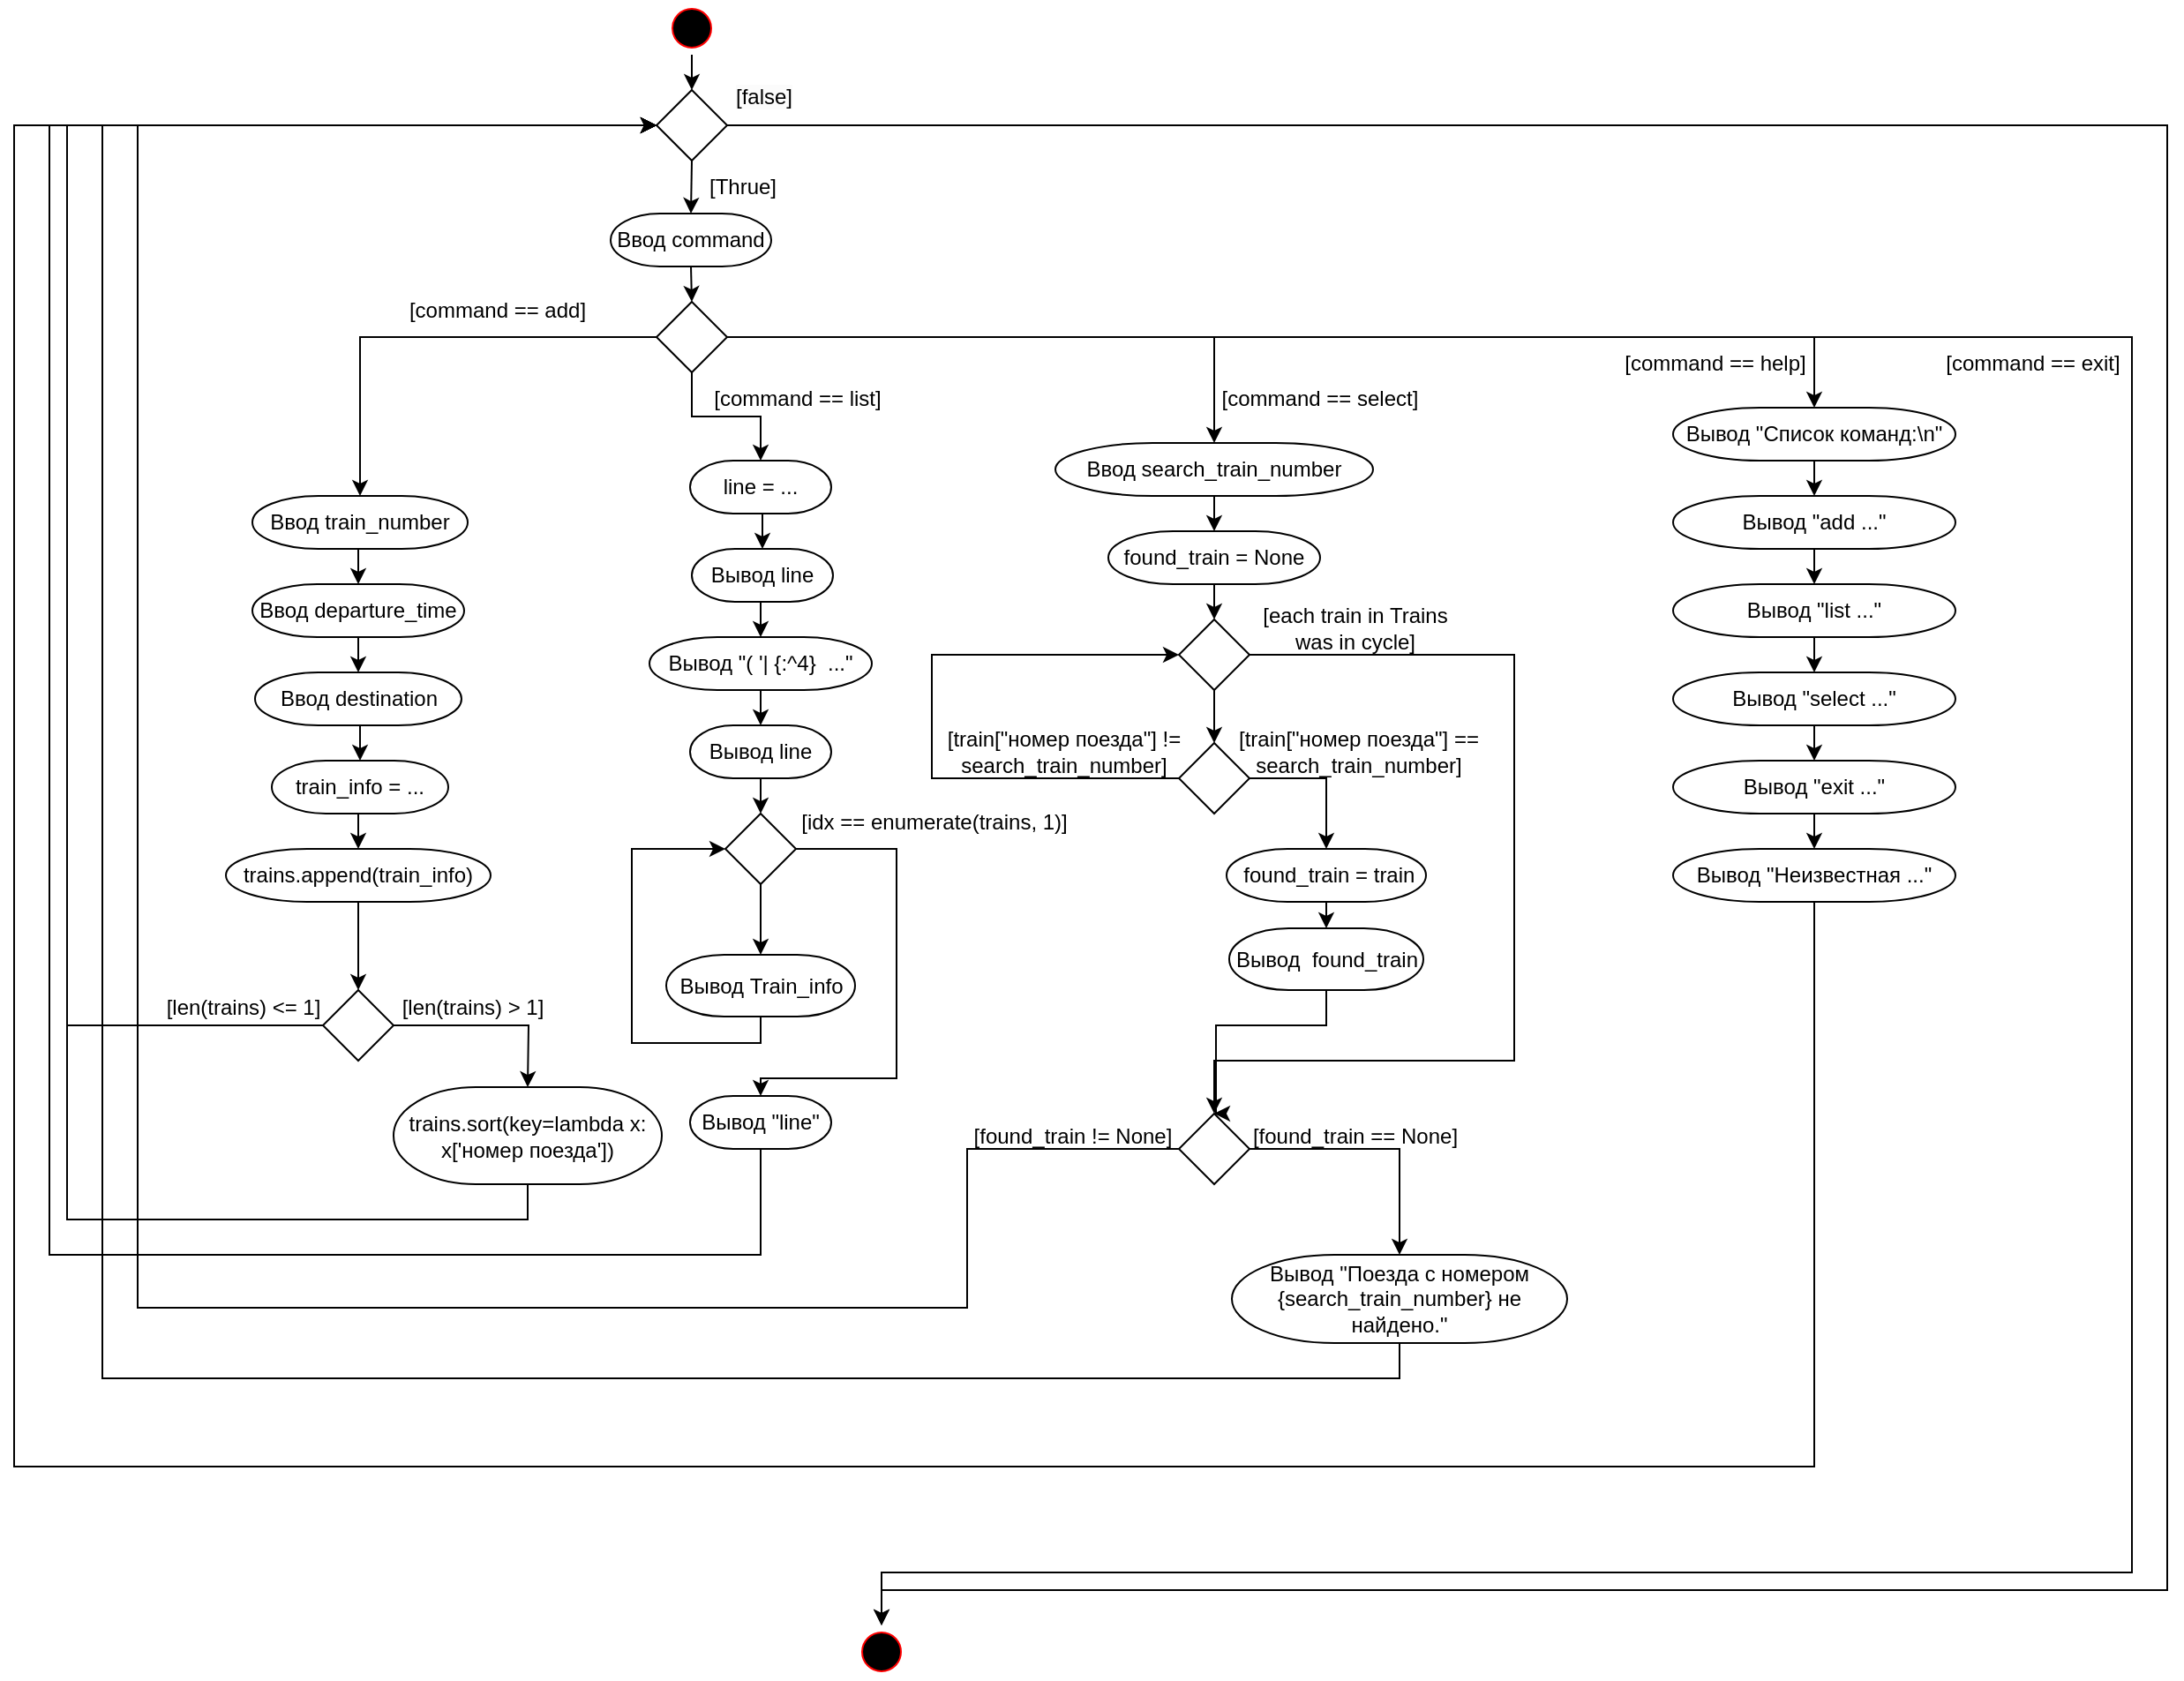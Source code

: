 <mxfile version="22.1.4" type="device">
  <diagram name="Страница — 1" id="uWWWhNbdvKQQslhvMd03">
    <mxGraphModel dx="1722" dy="961" grid="1" gridSize="10" guides="1" tooltips="1" connect="1" arrows="1" fold="1" page="1" pageScale="1" pageWidth="827" pageHeight="1169" math="0" shadow="0">
      <root>
        <mxCell id="0" />
        <mxCell id="1" parent="0" />
        <mxCell id="vp8hSL4E5kdJH3-j86ob-1" value="" style="ellipse;html=1;shape=startState;fillColor=#000000;strokeColor=#ff0000;" vertex="1" parent="1">
          <mxGeometry x="399.0" width="30" height="30" as="geometry" />
        </mxCell>
        <mxCell id="vp8hSL4E5kdJH3-j86ob-98" style="edgeStyle=orthogonalEdgeStyle;rounded=0;orthogonalLoop=1;jettySize=auto;html=1;exitX=1;exitY=0.5;exitDx=0;exitDy=0;exitPerimeter=0;entryX=0.5;entryY=0;entryDx=0;entryDy=0;" edge="1" parent="1" source="vp8hSL4E5kdJH3-j86ob-2" target="vp8hSL4E5kdJH3-j86ob-93">
          <mxGeometry relative="1" as="geometry">
            <Array as="points">
              <mxPoint x="1250" y="70" />
              <mxPoint x="1250" y="900" />
              <mxPoint x="522" y="900" />
            </Array>
          </mxGeometry>
        </mxCell>
        <mxCell id="vp8hSL4E5kdJH3-j86ob-2" value="" style="strokeWidth=1;html=1;shape=mxgraph.flowchart.decision;whiteSpace=wrap;" vertex="1" parent="1">
          <mxGeometry x="394.0" y="50" width="40" height="40" as="geometry" />
        </mxCell>
        <mxCell id="vp8hSL4E5kdJH3-j86ob-3" style="edgeStyle=orthogonalEdgeStyle;rounded=0;orthogonalLoop=1;jettySize=auto;html=1;exitX=0.5;exitY=1;exitDx=0;exitDy=0;entryX=0.5;entryY=0;entryDx=0;entryDy=0;entryPerimeter=0;" edge="1" parent="1" source="vp8hSL4E5kdJH3-j86ob-1" target="vp8hSL4E5kdJH3-j86ob-2">
          <mxGeometry relative="1" as="geometry" />
        </mxCell>
        <mxCell id="vp8hSL4E5kdJH3-j86ob-4" value="Ввод command" style="strokeWidth=1;html=1;shape=mxgraph.flowchart.terminator;whiteSpace=wrap;" vertex="1" parent="1">
          <mxGeometry x="368" y="120" width="91" height="30" as="geometry" />
        </mxCell>
        <mxCell id="vp8hSL4E5kdJH3-j86ob-5" style="edgeStyle=orthogonalEdgeStyle;rounded=0;orthogonalLoop=1;jettySize=auto;html=1;exitX=0.5;exitY=1;exitDx=0;exitDy=0;exitPerimeter=0;entryX=0.5;entryY=0;entryDx=0;entryDy=0;entryPerimeter=0;" edge="1" parent="1" source="vp8hSL4E5kdJH3-j86ob-2" target="vp8hSL4E5kdJH3-j86ob-4">
          <mxGeometry relative="1" as="geometry" />
        </mxCell>
        <mxCell id="vp8hSL4E5kdJH3-j86ob-95" style="edgeStyle=orthogonalEdgeStyle;rounded=0;orthogonalLoop=1;jettySize=auto;html=1;exitX=1;exitY=0.5;exitDx=0;exitDy=0;exitPerimeter=0;entryX=0.5;entryY=0;entryDx=0;entryDy=0;" edge="1" parent="1" source="vp8hSL4E5kdJH3-j86ob-6" target="vp8hSL4E5kdJH3-j86ob-93">
          <mxGeometry relative="1" as="geometry">
            <Array as="points">
              <mxPoint x="1230" y="190" />
              <mxPoint x="1230" y="890" />
              <mxPoint x="522" y="890" />
            </Array>
          </mxGeometry>
        </mxCell>
        <mxCell id="vp8hSL4E5kdJH3-j86ob-6" value="" style="strokeWidth=1;html=1;shape=mxgraph.flowchart.decision;whiteSpace=wrap;" vertex="1" parent="1">
          <mxGeometry x="394.0" y="170" width="40" height="40" as="geometry" />
        </mxCell>
        <mxCell id="vp8hSL4E5kdJH3-j86ob-9" style="edgeStyle=orthogonalEdgeStyle;rounded=0;orthogonalLoop=1;jettySize=auto;html=1;exitX=0.5;exitY=1;exitDx=0;exitDy=0;exitPerimeter=0;entryX=0.5;entryY=0;entryDx=0;entryDy=0;entryPerimeter=0;" edge="1" parent="1" source="vp8hSL4E5kdJH3-j86ob-4" target="vp8hSL4E5kdJH3-j86ob-6">
          <mxGeometry relative="1" as="geometry" />
        </mxCell>
        <mxCell id="vp8hSL4E5kdJH3-j86ob-10" value="Ввод&amp;nbsp;train_number" style="strokeWidth=1;html=1;shape=mxgraph.flowchart.terminator;whiteSpace=wrap;" vertex="1" parent="1">
          <mxGeometry x="165" y="280" width="122" height="30" as="geometry" />
        </mxCell>
        <mxCell id="vp8hSL4E5kdJH3-j86ob-11" value="Ввод&amp;nbsp;destination" style="strokeWidth=1;html=1;shape=mxgraph.flowchart.terminator;whiteSpace=wrap;" vertex="1" parent="1">
          <mxGeometry x="166.5" y="380" width="117" height="30" as="geometry" />
        </mxCell>
        <mxCell id="vp8hSL4E5kdJH3-j86ob-12" value="Ввод&amp;nbsp;departure_time" style="strokeWidth=1;html=1;shape=mxgraph.flowchart.terminator;whiteSpace=wrap;" vertex="1" parent="1">
          <mxGeometry x="165" y="330" width="120" height="30" as="geometry" />
        </mxCell>
        <mxCell id="vp8hSL4E5kdJH3-j86ob-13" style="edgeStyle=orthogonalEdgeStyle;rounded=0;orthogonalLoop=1;jettySize=auto;html=1;exitX=0;exitY=0.5;exitDx=0;exitDy=0;exitPerimeter=0;entryX=0.5;entryY=0;entryDx=0;entryDy=0;entryPerimeter=0;" edge="1" parent="1" source="vp8hSL4E5kdJH3-j86ob-6" target="vp8hSL4E5kdJH3-j86ob-10">
          <mxGeometry relative="1" as="geometry" />
        </mxCell>
        <mxCell id="vp8hSL4E5kdJH3-j86ob-14" style="edgeStyle=orthogonalEdgeStyle;rounded=0;orthogonalLoop=1;jettySize=auto;html=1;exitX=0.5;exitY=1;exitDx=0;exitDy=0;exitPerimeter=0;entryX=0.5;entryY=0;entryDx=0;entryDy=0;entryPerimeter=0;" edge="1" parent="1" source="vp8hSL4E5kdJH3-j86ob-10" target="vp8hSL4E5kdJH3-j86ob-12">
          <mxGeometry relative="1" as="geometry" />
        </mxCell>
        <mxCell id="vp8hSL4E5kdJH3-j86ob-15" style="edgeStyle=orthogonalEdgeStyle;rounded=0;orthogonalLoop=1;jettySize=auto;html=1;exitX=0.5;exitY=1;exitDx=0;exitDy=0;exitPerimeter=0;entryX=0.5;entryY=0;entryDx=0;entryDy=0;entryPerimeter=0;" edge="1" parent="1" source="vp8hSL4E5kdJH3-j86ob-12" target="vp8hSL4E5kdJH3-j86ob-11">
          <mxGeometry relative="1" as="geometry" />
        </mxCell>
        <mxCell id="vp8hSL4E5kdJH3-j86ob-16" value="trains.append(train_info)" style="strokeWidth=1;html=1;shape=mxgraph.flowchart.terminator;whiteSpace=wrap;" vertex="1" parent="1">
          <mxGeometry x="150" y="480" width="150" height="30" as="geometry" />
        </mxCell>
        <mxCell id="vp8hSL4E5kdJH3-j86ob-17" value="train_info = ..." style="strokeWidth=1;html=1;shape=mxgraph.flowchart.terminator;whiteSpace=wrap;" vertex="1" parent="1">
          <mxGeometry x="176" y="430" width="100" height="30" as="geometry" />
        </mxCell>
        <mxCell id="vp8hSL4E5kdJH3-j86ob-18" style="edgeStyle=orthogonalEdgeStyle;rounded=0;orthogonalLoop=1;jettySize=auto;html=1;exitX=0.5;exitY=1;exitDx=0;exitDy=0;exitPerimeter=0;entryX=0.5;entryY=0;entryDx=0;entryDy=0;entryPerimeter=0;" edge="1" parent="1" source="vp8hSL4E5kdJH3-j86ob-11" target="vp8hSL4E5kdJH3-j86ob-17">
          <mxGeometry relative="1" as="geometry" />
        </mxCell>
        <mxCell id="vp8hSL4E5kdJH3-j86ob-19" style="edgeStyle=orthogonalEdgeStyle;rounded=0;orthogonalLoop=1;jettySize=auto;html=1;exitX=0.5;exitY=1;exitDx=0;exitDy=0;exitPerimeter=0;entryX=0.5;entryY=0;entryDx=0;entryDy=0;entryPerimeter=0;" edge="1" parent="1" source="vp8hSL4E5kdJH3-j86ob-17" target="vp8hSL4E5kdJH3-j86ob-16">
          <mxGeometry relative="1" as="geometry" />
        </mxCell>
        <mxCell id="vp8hSL4E5kdJH3-j86ob-20" value="" style="strokeWidth=1;html=1;shape=mxgraph.flowchart.decision;whiteSpace=wrap;" vertex="1" parent="1">
          <mxGeometry x="205.0" y="560" width="40" height="40" as="geometry" />
        </mxCell>
        <mxCell id="vp8hSL4E5kdJH3-j86ob-21" style="edgeStyle=orthogonalEdgeStyle;rounded=0;orthogonalLoop=1;jettySize=auto;html=1;exitX=0.5;exitY=1;exitDx=0;exitDy=0;exitPerimeter=0;entryX=0.5;entryY=0;entryDx=0;entryDy=0;entryPerimeter=0;" edge="1" parent="1" source="vp8hSL4E5kdJH3-j86ob-16" target="vp8hSL4E5kdJH3-j86ob-20">
          <mxGeometry relative="1" as="geometry" />
        </mxCell>
        <mxCell id="vp8hSL4E5kdJH3-j86ob-22" value="trains.sort(key=lambda x: x[&#39;номер поезда&#39;])" style="strokeWidth=1;html=1;shape=mxgraph.flowchart.terminator;whiteSpace=wrap;" vertex="1" parent="1">
          <mxGeometry x="245" y="615" width="152" height="55" as="geometry" />
        </mxCell>
        <mxCell id="vp8hSL4E5kdJH3-j86ob-23" style="edgeStyle=orthogonalEdgeStyle;rounded=0;orthogonalLoop=1;jettySize=auto;html=1;exitX=1;exitY=0.5;exitDx=0;exitDy=0;exitPerimeter=0;entryX=0.5;entryY=0;entryDx=0;entryDy=0;entryPerimeter=0;" edge="1" parent="1" source="vp8hSL4E5kdJH3-j86ob-20">
          <mxGeometry relative="1" as="geometry">
            <mxPoint x="321" y="615" as="targetPoint" />
          </mxGeometry>
        </mxCell>
        <mxCell id="vp8hSL4E5kdJH3-j86ob-24" value="[len(trains) &amp;gt; 1]" style="text;html=1;strokeColor=none;fillColor=none;align=center;verticalAlign=middle;whiteSpace=wrap;rounded=0;" vertex="1" parent="1">
          <mxGeometry x="245" y="560" width="90" height="20" as="geometry" />
        </mxCell>
        <mxCell id="vp8hSL4E5kdJH3-j86ob-25" value="line = ..." style="strokeWidth=1;html=1;shape=mxgraph.flowchart.terminator;whiteSpace=wrap;" vertex="1" parent="1">
          <mxGeometry x="413" y="260" width="80" height="30" as="geometry" />
        </mxCell>
        <mxCell id="vp8hSL4E5kdJH3-j86ob-26" value="Вывод line" style="strokeWidth=1;html=1;shape=mxgraph.flowchart.terminator;whiteSpace=wrap;" vertex="1" parent="1">
          <mxGeometry x="414" y="310" width="80" height="30" as="geometry" />
        </mxCell>
        <mxCell id="vp8hSL4E5kdJH3-j86ob-27" value="Вывод &quot;( &#39;| {:^4}&amp;nbsp; ...&quot;" style="strokeWidth=1;html=1;shape=mxgraph.flowchart.terminator;whiteSpace=wrap;" vertex="1" parent="1">
          <mxGeometry x="390" y="360" width="126" height="30" as="geometry" />
        </mxCell>
        <mxCell id="vp8hSL4E5kdJH3-j86ob-28" style="edgeStyle=orthogonalEdgeStyle;rounded=0;orthogonalLoop=1;jettySize=auto;html=1;exitX=0.5;exitY=1;exitDx=0;exitDy=0;exitPerimeter=0;entryX=0.5;entryY=0;entryDx=0;entryDy=0;entryPerimeter=0;" edge="1" parent="1" source="vp8hSL4E5kdJH3-j86ob-25" target="vp8hSL4E5kdJH3-j86ob-26">
          <mxGeometry relative="1" as="geometry" />
        </mxCell>
        <mxCell id="vp8hSL4E5kdJH3-j86ob-29" style="edgeStyle=orthogonalEdgeStyle;rounded=0;orthogonalLoop=1;jettySize=auto;html=1;exitX=0.5;exitY=1;exitDx=0;exitDy=0;exitPerimeter=0;entryX=0.5;entryY=0;entryDx=0;entryDy=0;entryPerimeter=0;" edge="1" parent="1" source="vp8hSL4E5kdJH3-j86ob-26" target="vp8hSL4E5kdJH3-j86ob-27">
          <mxGeometry relative="1" as="geometry" />
        </mxCell>
        <mxCell id="vp8hSL4E5kdJH3-j86ob-30" value="Вывод line" style="strokeWidth=1;html=1;shape=mxgraph.flowchart.terminator;whiteSpace=wrap;" vertex="1" parent="1">
          <mxGeometry x="413" y="410" width="80" height="30" as="geometry" />
        </mxCell>
        <mxCell id="vp8hSL4E5kdJH3-j86ob-31" style="edgeStyle=orthogonalEdgeStyle;rounded=0;orthogonalLoop=1;jettySize=auto;html=1;exitX=0.5;exitY=1;exitDx=0;exitDy=0;exitPerimeter=0;entryX=0.5;entryY=0;entryDx=0;entryDy=0;entryPerimeter=0;" edge="1" parent="1" source="vp8hSL4E5kdJH3-j86ob-27" target="vp8hSL4E5kdJH3-j86ob-30">
          <mxGeometry relative="1" as="geometry" />
        </mxCell>
        <mxCell id="vp8hSL4E5kdJH3-j86ob-32" value="" style="strokeWidth=1;html=1;shape=mxgraph.flowchart.decision;whiteSpace=wrap;" vertex="1" parent="1">
          <mxGeometry x="433.0" y="460" width="40" height="40" as="geometry" />
        </mxCell>
        <mxCell id="vp8hSL4E5kdJH3-j86ob-33" style="edgeStyle=orthogonalEdgeStyle;rounded=0;orthogonalLoop=1;jettySize=auto;html=1;exitX=0.5;exitY=1;exitDx=0;exitDy=0;exitPerimeter=0;entryX=0.5;entryY=0;entryDx=0;entryDy=0;entryPerimeter=0;" edge="1" parent="1" source="vp8hSL4E5kdJH3-j86ob-30" target="vp8hSL4E5kdJH3-j86ob-32">
          <mxGeometry relative="1" as="geometry" />
        </mxCell>
        <mxCell id="vp8hSL4E5kdJH3-j86ob-34" value="Вывод Train_info" style="strokeWidth=1;html=1;shape=mxgraph.flowchart.terminator;whiteSpace=wrap;" vertex="1" parent="1">
          <mxGeometry x="399.5" y="540" width="107" height="35" as="geometry" />
        </mxCell>
        <mxCell id="vp8hSL4E5kdJH3-j86ob-35" style="edgeStyle=orthogonalEdgeStyle;rounded=0;orthogonalLoop=1;jettySize=auto;html=1;exitX=0.5;exitY=1;exitDx=0;exitDy=0;exitPerimeter=0;entryX=0.5;entryY=0;entryDx=0;entryDy=0;entryPerimeter=0;" edge="1" parent="1" source="vp8hSL4E5kdJH3-j86ob-32" target="vp8hSL4E5kdJH3-j86ob-34">
          <mxGeometry relative="1" as="geometry" />
        </mxCell>
        <mxCell id="vp8hSL4E5kdJH3-j86ob-36" style="edgeStyle=orthogonalEdgeStyle;rounded=0;orthogonalLoop=1;jettySize=auto;html=1;exitX=0.5;exitY=1;exitDx=0;exitDy=0;exitPerimeter=0;entryX=0;entryY=0.5;entryDx=0;entryDy=0;entryPerimeter=0;" edge="1" parent="1" source="vp8hSL4E5kdJH3-j86ob-34" target="vp8hSL4E5kdJH3-j86ob-32">
          <mxGeometry relative="1" as="geometry">
            <Array as="points">
              <mxPoint x="453" y="590" />
              <mxPoint x="380" y="590" />
              <mxPoint x="380" y="480" />
            </Array>
          </mxGeometry>
        </mxCell>
        <mxCell id="vp8hSL4E5kdJH3-j86ob-37" value="Вывод &quot;line&quot;" style="strokeWidth=1;html=1;shape=mxgraph.flowchart.terminator;whiteSpace=wrap;" vertex="1" parent="1">
          <mxGeometry x="413" y="620" width="80" height="30" as="geometry" />
        </mxCell>
        <mxCell id="vp8hSL4E5kdJH3-j86ob-38" style="edgeStyle=orthogonalEdgeStyle;rounded=0;orthogonalLoop=1;jettySize=auto;html=1;exitX=1;exitY=0.5;exitDx=0;exitDy=0;exitPerimeter=0;entryX=0.5;entryY=0;entryDx=0;entryDy=0;entryPerimeter=0;" edge="1" parent="1" source="vp8hSL4E5kdJH3-j86ob-32" target="vp8hSL4E5kdJH3-j86ob-37">
          <mxGeometry relative="1" as="geometry">
            <Array as="points">
              <mxPoint x="530" y="480" />
              <mxPoint x="530" y="610" />
              <mxPoint x="453" y="610" />
            </Array>
          </mxGeometry>
        </mxCell>
        <mxCell id="vp8hSL4E5kdJH3-j86ob-40" style="edgeStyle=orthogonalEdgeStyle;rounded=0;orthogonalLoop=1;jettySize=auto;html=1;exitX=0.5;exitY=1;exitDx=0;exitDy=0;exitPerimeter=0;entryX=0.5;entryY=0;entryDx=0;entryDy=0;entryPerimeter=0;" edge="1" parent="1" source="vp8hSL4E5kdJH3-j86ob-6" target="vp8hSL4E5kdJH3-j86ob-25">
          <mxGeometry relative="1" as="geometry" />
        </mxCell>
        <mxCell id="vp8hSL4E5kdJH3-j86ob-41" value="[idx ==&amp;nbsp;enumerate(trains, 1)]" style="text;html=1;strokeColor=none;fillColor=none;align=center;verticalAlign=middle;whiteSpace=wrap;rounded=0;" vertex="1" parent="1">
          <mxGeometry x="473" y="450" width="157" height="30" as="geometry" />
        </mxCell>
        <mxCell id="vp8hSL4E5kdJH3-j86ob-42" value="Ввод&amp;nbsp;search_train_number" style="strokeWidth=1;html=1;shape=mxgraph.flowchart.terminator;whiteSpace=wrap;" vertex="1" parent="1">
          <mxGeometry x="620" y="250" width="180" height="30" as="geometry" />
        </mxCell>
        <mxCell id="vp8hSL4E5kdJH3-j86ob-43" style="edgeStyle=orthogonalEdgeStyle;rounded=0;orthogonalLoop=1;jettySize=auto;html=1;exitX=1;exitY=0.5;exitDx=0;exitDy=0;exitPerimeter=0;entryX=0.5;entryY=0;entryDx=0;entryDy=0;entryPerimeter=0;" edge="1" parent="1" source="vp8hSL4E5kdJH3-j86ob-6" target="vp8hSL4E5kdJH3-j86ob-42">
          <mxGeometry relative="1" as="geometry" />
        </mxCell>
        <mxCell id="vp8hSL4E5kdJH3-j86ob-44" value="found_train = None" style="strokeWidth=1;html=1;shape=mxgraph.flowchart.terminator;whiteSpace=wrap;" vertex="1" parent="1">
          <mxGeometry x="650" y="300" width="120" height="30" as="geometry" />
        </mxCell>
        <mxCell id="vp8hSL4E5kdJH3-j86ob-45" style="edgeStyle=orthogonalEdgeStyle;rounded=0;orthogonalLoop=1;jettySize=auto;html=1;exitX=0.5;exitY=1;exitDx=0;exitDy=0;exitPerimeter=0;entryX=0.5;entryY=0;entryDx=0;entryDy=0;entryPerimeter=0;" edge="1" parent="1" source="vp8hSL4E5kdJH3-j86ob-42" target="vp8hSL4E5kdJH3-j86ob-44">
          <mxGeometry relative="1" as="geometry" />
        </mxCell>
        <mxCell id="vp8hSL4E5kdJH3-j86ob-46" value="" style="strokeWidth=1;html=1;shape=mxgraph.flowchart.decision;whiteSpace=wrap;" vertex="1" parent="1">
          <mxGeometry x="690.0" y="350" width="40" height="40" as="geometry" />
        </mxCell>
        <mxCell id="vp8hSL4E5kdJH3-j86ob-47" style="edgeStyle=orthogonalEdgeStyle;rounded=0;orthogonalLoop=1;jettySize=auto;html=1;exitX=0.5;exitY=1;exitDx=0;exitDy=0;exitPerimeter=0;entryX=0.5;entryY=0;entryDx=0;entryDy=0;entryPerimeter=0;" edge="1" parent="1" source="vp8hSL4E5kdJH3-j86ob-44" target="vp8hSL4E5kdJH3-j86ob-46">
          <mxGeometry relative="1" as="geometry" />
        </mxCell>
        <mxCell id="vp8hSL4E5kdJH3-j86ob-48" value="" style="strokeWidth=1;html=1;shape=mxgraph.flowchart.decision;whiteSpace=wrap;" vertex="1" parent="1">
          <mxGeometry x="690.0" y="420" width="40" height="40" as="geometry" />
        </mxCell>
        <mxCell id="vp8hSL4E5kdJH3-j86ob-49" style="edgeStyle=orthogonalEdgeStyle;rounded=0;orthogonalLoop=1;jettySize=auto;html=1;exitX=0.5;exitY=1;exitDx=0;exitDy=0;exitPerimeter=0;entryX=0.5;entryY=0;entryDx=0;entryDy=0;entryPerimeter=0;" edge="1" parent="1" source="vp8hSL4E5kdJH3-j86ob-46" target="vp8hSL4E5kdJH3-j86ob-48">
          <mxGeometry relative="1" as="geometry" />
        </mxCell>
        <mxCell id="vp8hSL4E5kdJH3-j86ob-50" value="&amp;nbsp;found_train = train" style="strokeWidth=1;html=1;shape=mxgraph.flowchart.terminator;whiteSpace=wrap;" vertex="1" parent="1">
          <mxGeometry x="717" y="480" width="113" height="30" as="geometry" />
        </mxCell>
        <mxCell id="vp8hSL4E5kdJH3-j86ob-51" style="edgeStyle=orthogonalEdgeStyle;rounded=0;orthogonalLoop=1;jettySize=auto;html=1;exitX=1;exitY=0.5;exitDx=0;exitDy=0;exitPerimeter=0;entryX=0.5;entryY=0;entryDx=0;entryDy=0;entryPerimeter=0;" edge="1" parent="1" source="vp8hSL4E5kdJH3-j86ob-48" target="vp8hSL4E5kdJH3-j86ob-50">
          <mxGeometry relative="1" as="geometry" />
        </mxCell>
        <mxCell id="vp8hSL4E5kdJH3-j86ob-63" style="edgeStyle=orthogonalEdgeStyle;rounded=0;orthogonalLoop=1;jettySize=auto;html=1;exitX=0.5;exitY=1;exitDx=0;exitDy=0;exitPerimeter=0;" edge="1" parent="1" source="vp8hSL4E5kdJH3-j86ob-52">
          <mxGeometry relative="1" as="geometry">
            <mxPoint x="710" y="630" as="targetPoint" />
            <Array as="points">
              <mxPoint x="774" y="580" />
              <mxPoint x="711" y="580" />
              <mxPoint x="711" y="630" />
            </Array>
          </mxGeometry>
        </mxCell>
        <mxCell id="vp8hSL4E5kdJH3-j86ob-52" value="Вывод&amp;nbsp;&amp;nbsp;found_train" style="strokeWidth=1;html=1;shape=mxgraph.flowchart.terminator;whiteSpace=wrap;" vertex="1" parent="1">
          <mxGeometry x="718.5" y="525" width="110" height="35" as="geometry" />
        </mxCell>
        <mxCell id="vp8hSL4E5kdJH3-j86ob-53" style="edgeStyle=orthogonalEdgeStyle;rounded=0;orthogonalLoop=1;jettySize=auto;html=1;exitX=0.5;exitY=1;exitDx=0;exitDy=0;exitPerimeter=0;entryX=0.5;entryY=0;entryDx=0;entryDy=0;entryPerimeter=0;" edge="1" parent="1" source="vp8hSL4E5kdJH3-j86ob-50" target="vp8hSL4E5kdJH3-j86ob-52">
          <mxGeometry relative="1" as="geometry" />
        </mxCell>
        <mxCell id="vp8hSL4E5kdJH3-j86ob-54" value="[train[&quot;номер поезда&quot;] == search_train_number]" style="text;html=1;strokeColor=none;fillColor=none;align=center;verticalAlign=middle;whiteSpace=wrap;rounded=0;" vertex="1" parent="1">
          <mxGeometry x="717" y="410" width="150" height="30" as="geometry" />
        </mxCell>
        <mxCell id="vp8hSL4E5kdJH3-j86ob-56" style="edgeStyle=orthogonalEdgeStyle;rounded=0;orthogonalLoop=1;jettySize=auto;html=1;exitX=0;exitY=0.5;exitDx=0;exitDy=0;exitPerimeter=0;entryX=0;entryY=0.5;entryDx=0;entryDy=0;entryPerimeter=0;" edge="1" parent="1" source="vp8hSL4E5kdJH3-j86ob-48" target="vp8hSL4E5kdJH3-j86ob-46">
          <mxGeometry relative="1" as="geometry">
            <Array as="points">
              <mxPoint x="550" y="440" />
              <mxPoint x="550" y="370" />
            </Array>
          </mxGeometry>
        </mxCell>
        <mxCell id="vp8hSL4E5kdJH3-j86ob-57" value="[train[&quot;номер поезда&quot;] != search_train_number]" style="text;html=1;strokeColor=none;fillColor=none;align=center;verticalAlign=middle;whiteSpace=wrap;rounded=0;" vertex="1" parent="1">
          <mxGeometry x="550" y="410" width="150" height="30" as="geometry" />
        </mxCell>
        <mxCell id="vp8hSL4E5kdJH3-j86ob-60" value="" style="strokeWidth=1;html=1;shape=mxgraph.flowchart.decision;whiteSpace=wrap;" vertex="1" parent="1">
          <mxGeometry x="690.0" y="630" width="40" height="40" as="geometry" />
        </mxCell>
        <mxCell id="vp8hSL4E5kdJH3-j86ob-61" style="edgeStyle=orthogonalEdgeStyle;rounded=0;orthogonalLoop=1;jettySize=auto;html=1;exitX=1;exitY=0.5;exitDx=0;exitDy=0;exitPerimeter=0;entryX=0.5;entryY=0;entryDx=0;entryDy=0;entryPerimeter=0;" edge="1" parent="1" source="vp8hSL4E5kdJH3-j86ob-46" target="vp8hSL4E5kdJH3-j86ob-60">
          <mxGeometry relative="1" as="geometry">
            <Array as="points">
              <mxPoint x="880" y="370" />
              <mxPoint x="880" y="600" />
              <mxPoint x="710" y="600" />
            </Array>
          </mxGeometry>
        </mxCell>
        <mxCell id="vp8hSL4E5kdJH3-j86ob-62" value="[each train in Trains was in&amp;nbsp;cycle]" style="text;html=1;strokeColor=none;fillColor=none;align=center;verticalAlign=middle;whiteSpace=wrap;rounded=0;" vertex="1" parent="1">
          <mxGeometry x="730" y="340" width="120" height="30" as="geometry" />
        </mxCell>
        <mxCell id="vp8hSL4E5kdJH3-j86ob-64" value="Вывод&amp;nbsp;&quot;Поезда с номером {search_train_number} не найдено.&quot;" style="strokeWidth=1;html=1;shape=mxgraph.flowchart.terminator;whiteSpace=wrap;" vertex="1" parent="1">
          <mxGeometry x="720" y="710" width="190" height="50" as="geometry" />
        </mxCell>
        <mxCell id="vp8hSL4E5kdJH3-j86ob-65" style="edgeStyle=orthogonalEdgeStyle;rounded=0;orthogonalLoop=1;jettySize=auto;html=1;exitX=1;exitY=0.5;exitDx=0;exitDy=0;exitPerimeter=0;entryX=0.5;entryY=0;entryDx=0;entryDy=0;entryPerimeter=0;" edge="1" parent="1" source="vp8hSL4E5kdJH3-j86ob-60" target="vp8hSL4E5kdJH3-j86ob-64">
          <mxGeometry relative="1" as="geometry" />
        </mxCell>
        <mxCell id="vp8hSL4E5kdJH3-j86ob-66" value="[found_train == None]" style="text;html=1;strokeColor=none;fillColor=none;align=center;verticalAlign=middle;whiteSpace=wrap;rounded=0;" vertex="1" parent="1">
          <mxGeometry x="730" y="627.5" width="120" height="30" as="geometry" />
        </mxCell>
        <mxCell id="vp8hSL4E5kdJH3-j86ob-67" value="Вывод &quot;Список команд:\n&quot;" style="strokeWidth=1;html=1;shape=mxgraph.flowchart.terminator;whiteSpace=wrap;" vertex="1" parent="1">
          <mxGeometry x="970" y="230" width="160" height="30" as="geometry" />
        </mxCell>
        <mxCell id="vp8hSL4E5kdJH3-j86ob-68" style="edgeStyle=orthogonalEdgeStyle;rounded=0;orthogonalLoop=1;jettySize=auto;html=1;exitX=1;exitY=0.5;exitDx=0;exitDy=0;exitPerimeter=0;entryX=0.5;entryY=0;entryDx=0;entryDy=0;entryPerimeter=0;" edge="1" parent="1" source="vp8hSL4E5kdJH3-j86ob-6" target="vp8hSL4E5kdJH3-j86ob-67">
          <mxGeometry relative="1" as="geometry" />
        </mxCell>
        <mxCell id="vp8hSL4E5kdJH3-j86ob-69" value="Вывод &quot;select ...&quot;" style="strokeWidth=1;html=1;shape=mxgraph.flowchart.terminator;whiteSpace=wrap;" vertex="1" parent="1">
          <mxGeometry x="970" y="380" width="160" height="30" as="geometry" />
        </mxCell>
        <mxCell id="vp8hSL4E5kdJH3-j86ob-70" value="Вывод &quot;list ...&quot;" style="strokeWidth=1;html=1;shape=mxgraph.flowchart.terminator;whiteSpace=wrap;" vertex="1" parent="1">
          <mxGeometry x="970" y="330" width="160" height="30" as="geometry" />
        </mxCell>
        <mxCell id="vp8hSL4E5kdJH3-j86ob-71" value="Вывод &quot;add ...&quot;" style="strokeWidth=1;html=1;shape=mxgraph.flowchart.terminator;whiteSpace=wrap;" vertex="1" parent="1">
          <mxGeometry x="970" y="280" width="160" height="30" as="geometry" />
        </mxCell>
        <mxCell id="vp8hSL4E5kdJH3-j86ob-72" style="edgeStyle=orthogonalEdgeStyle;rounded=0;orthogonalLoop=1;jettySize=auto;html=1;exitX=0.5;exitY=1;exitDx=0;exitDy=0;exitPerimeter=0;entryX=0.5;entryY=0;entryDx=0;entryDy=0;entryPerimeter=0;" edge="1" parent="1" source="vp8hSL4E5kdJH3-j86ob-67" target="vp8hSL4E5kdJH3-j86ob-71">
          <mxGeometry relative="1" as="geometry" />
        </mxCell>
        <mxCell id="vp8hSL4E5kdJH3-j86ob-73" style="edgeStyle=orthogonalEdgeStyle;rounded=0;orthogonalLoop=1;jettySize=auto;html=1;exitX=0.5;exitY=1;exitDx=0;exitDy=0;exitPerimeter=0;entryX=0.5;entryY=0;entryDx=0;entryDy=0;entryPerimeter=0;" edge="1" parent="1" source="vp8hSL4E5kdJH3-j86ob-71" target="vp8hSL4E5kdJH3-j86ob-70">
          <mxGeometry relative="1" as="geometry" />
        </mxCell>
        <mxCell id="vp8hSL4E5kdJH3-j86ob-74" style="edgeStyle=orthogonalEdgeStyle;rounded=0;orthogonalLoop=1;jettySize=auto;html=1;exitX=0.5;exitY=1;exitDx=0;exitDy=0;exitPerimeter=0;entryX=0.5;entryY=0;entryDx=0;entryDy=0;entryPerimeter=0;" edge="1" parent="1" source="vp8hSL4E5kdJH3-j86ob-70" target="vp8hSL4E5kdJH3-j86ob-69">
          <mxGeometry relative="1" as="geometry" />
        </mxCell>
        <mxCell id="vp8hSL4E5kdJH3-j86ob-77" value="Вывод &quot;exit ...&quot;" style="strokeWidth=1;html=1;shape=mxgraph.flowchart.terminator;whiteSpace=wrap;" vertex="1" parent="1">
          <mxGeometry x="970" y="430" width="160" height="30" as="geometry" />
        </mxCell>
        <mxCell id="vp8hSL4E5kdJH3-j86ob-78" style="edgeStyle=orthogonalEdgeStyle;rounded=0;orthogonalLoop=1;jettySize=auto;html=1;exitX=0.5;exitY=1;exitDx=0;exitDy=0;exitPerimeter=0;entryX=0.5;entryY=0;entryDx=0;entryDy=0;entryPerimeter=0;" edge="1" parent="1" source="vp8hSL4E5kdJH3-j86ob-69" target="vp8hSL4E5kdJH3-j86ob-77">
          <mxGeometry relative="1" as="geometry" />
        </mxCell>
        <mxCell id="vp8hSL4E5kdJH3-j86ob-79" value="Вывод &quot;Неизвестная ...&quot;" style="strokeWidth=1;html=1;shape=mxgraph.flowchart.terminator;whiteSpace=wrap;" vertex="1" parent="1">
          <mxGeometry x="970" y="480" width="160" height="30" as="geometry" />
        </mxCell>
        <mxCell id="vp8hSL4E5kdJH3-j86ob-80" style="edgeStyle=orthogonalEdgeStyle;rounded=0;orthogonalLoop=1;jettySize=auto;html=1;exitX=0.5;exitY=1;exitDx=0;exitDy=0;exitPerimeter=0;entryX=0.5;entryY=0;entryDx=0;entryDy=0;entryPerimeter=0;" edge="1" parent="1" source="vp8hSL4E5kdJH3-j86ob-77" target="vp8hSL4E5kdJH3-j86ob-79">
          <mxGeometry relative="1" as="geometry" />
        </mxCell>
        <mxCell id="vp8hSL4E5kdJH3-j86ob-81" style="edgeStyle=orthogonalEdgeStyle;rounded=0;orthogonalLoop=1;jettySize=auto;html=1;exitX=0;exitY=0.5;exitDx=0;exitDy=0;exitPerimeter=0;entryX=0;entryY=0.5;entryDx=0;entryDy=0;entryPerimeter=0;" edge="1" parent="1" source="vp8hSL4E5kdJH3-j86ob-20" target="vp8hSL4E5kdJH3-j86ob-2">
          <mxGeometry relative="1" as="geometry">
            <Array as="points">
              <mxPoint x="60" y="580" />
              <mxPoint x="60" y="70" />
            </Array>
          </mxGeometry>
        </mxCell>
        <mxCell id="vp8hSL4E5kdJH3-j86ob-82" style="edgeStyle=orthogonalEdgeStyle;rounded=0;orthogonalLoop=1;jettySize=auto;html=1;exitX=0.5;exitY=1;exitDx=0;exitDy=0;exitPerimeter=0;entryX=0;entryY=0.5;entryDx=0;entryDy=0;entryPerimeter=0;" edge="1" parent="1" source="vp8hSL4E5kdJH3-j86ob-22" target="vp8hSL4E5kdJH3-j86ob-2">
          <mxGeometry relative="1" as="geometry">
            <Array as="points">
              <mxPoint x="321" y="690" />
              <mxPoint x="60" y="690" />
              <mxPoint x="60" y="70" />
            </Array>
          </mxGeometry>
        </mxCell>
        <mxCell id="vp8hSL4E5kdJH3-j86ob-83" style="edgeStyle=orthogonalEdgeStyle;rounded=0;orthogonalLoop=1;jettySize=auto;html=1;exitX=0.5;exitY=1;exitDx=0;exitDy=0;exitPerimeter=0;entryX=0;entryY=0.5;entryDx=0;entryDy=0;entryPerimeter=0;" edge="1" parent="1" source="vp8hSL4E5kdJH3-j86ob-37" target="vp8hSL4E5kdJH3-j86ob-2">
          <mxGeometry relative="1" as="geometry">
            <Array as="points">
              <mxPoint x="453" y="710" />
              <mxPoint x="50" y="710" />
              <mxPoint x="50" y="70" />
            </Array>
          </mxGeometry>
        </mxCell>
        <mxCell id="vp8hSL4E5kdJH3-j86ob-84" style="edgeStyle=orthogonalEdgeStyle;rounded=0;orthogonalLoop=1;jettySize=auto;html=1;exitX=0;exitY=0.5;exitDx=0;exitDy=0;exitPerimeter=0;entryX=0;entryY=0.5;entryDx=0;entryDy=0;entryPerimeter=0;" edge="1" parent="1" source="vp8hSL4E5kdJH3-j86ob-60" target="vp8hSL4E5kdJH3-j86ob-2">
          <mxGeometry relative="1" as="geometry">
            <Array as="points">
              <mxPoint x="570" y="650" />
              <mxPoint x="570" y="740" />
              <mxPoint x="100" y="740" />
              <mxPoint x="100" y="70" />
            </Array>
          </mxGeometry>
        </mxCell>
        <mxCell id="vp8hSL4E5kdJH3-j86ob-85" style="edgeStyle=orthogonalEdgeStyle;rounded=0;orthogonalLoop=1;jettySize=auto;html=1;exitX=0.5;exitY=1;exitDx=0;exitDy=0;exitPerimeter=0;entryX=0;entryY=0.5;entryDx=0;entryDy=0;entryPerimeter=0;" edge="1" parent="1" source="vp8hSL4E5kdJH3-j86ob-64" target="vp8hSL4E5kdJH3-j86ob-2">
          <mxGeometry relative="1" as="geometry">
            <Array as="points">
              <mxPoint x="815" y="780" />
              <mxPoint x="80" y="780" />
              <mxPoint x="80" y="70" />
            </Array>
          </mxGeometry>
        </mxCell>
        <mxCell id="vp8hSL4E5kdJH3-j86ob-86" style="edgeStyle=orthogonalEdgeStyle;rounded=0;orthogonalLoop=1;jettySize=auto;html=1;exitX=0.5;exitY=1;exitDx=0;exitDy=0;exitPerimeter=0;entryX=0;entryY=0.5;entryDx=0;entryDy=0;entryPerimeter=0;" edge="1" parent="1" source="vp8hSL4E5kdJH3-j86ob-79" target="vp8hSL4E5kdJH3-j86ob-2">
          <mxGeometry relative="1" as="geometry">
            <Array as="points">
              <mxPoint x="1050" y="830" />
              <mxPoint x="30" y="830" />
              <mxPoint x="30" y="70" />
            </Array>
          </mxGeometry>
        </mxCell>
        <mxCell id="vp8hSL4E5kdJH3-j86ob-87" value="[len(trains) &amp;lt;= 1]" style="text;html=1;strokeColor=none;fillColor=none;align=center;verticalAlign=middle;whiteSpace=wrap;rounded=0;" vertex="1" parent="1">
          <mxGeometry x="115" y="560" width="90" height="20" as="geometry" />
        </mxCell>
        <mxCell id="vp8hSL4E5kdJH3-j86ob-88" value="[found_train != None]" style="text;html=1;strokeColor=none;fillColor=none;align=center;verticalAlign=middle;whiteSpace=wrap;rounded=0;" vertex="1" parent="1">
          <mxGeometry x="570" y="627.5" width="120" height="30" as="geometry" />
        </mxCell>
        <mxCell id="vp8hSL4E5kdJH3-j86ob-89" value="[command == add]" style="text;html=1;strokeColor=none;fillColor=none;align=center;verticalAlign=middle;whiteSpace=wrap;rounded=0;" vertex="1" parent="1">
          <mxGeometry x="250" y="160" width="108" height="30" as="geometry" />
        </mxCell>
        <mxCell id="vp8hSL4E5kdJH3-j86ob-90" value="[command == list]" style="text;html=1;strokeColor=none;fillColor=none;align=center;verticalAlign=middle;whiteSpace=wrap;rounded=0;" vertex="1" parent="1">
          <mxGeometry x="420" y="210" width="108" height="30" as="geometry" />
        </mxCell>
        <mxCell id="vp8hSL4E5kdJH3-j86ob-91" value="[command == select]" style="text;html=1;strokeColor=none;fillColor=none;align=center;verticalAlign=middle;whiteSpace=wrap;rounded=0;" vertex="1" parent="1">
          <mxGeometry x="710" y="210" width="120" height="30" as="geometry" />
        </mxCell>
        <mxCell id="vp8hSL4E5kdJH3-j86ob-92" value="[command == help]" style="text;html=1;strokeColor=none;fillColor=none;align=center;verticalAlign=middle;whiteSpace=wrap;rounded=0;" vertex="1" parent="1">
          <mxGeometry x="940" y="190" width="108" height="30" as="geometry" />
        </mxCell>
        <mxCell id="vp8hSL4E5kdJH3-j86ob-93" value="" style="ellipse;html=1;shape=startState;fillColor=#000000;strokeColor=#ff0000;" vertex="1" parent="1">
          <mxGeometry x="506.5" y="920" width="30" height="30" as="geometry" />
        </mxCell>
        <mxCell id="vp8hSL4E5kdJH3-j86ob-96" value="[command == exit]" style="text;html=1;strokeColor=none;fillColor=none;align=center;verticalAlign=middle;whiteSpace=wrap;rounded=0;" vertex="1" parent="1">
          <mxGeometry x="1120" y="185" width="108" height="40" as="geometry" />
        </mxCell>
        <mxCell id="vp8hSL4E5kdJH3-j86ob-97" value="[Thrue]" style="text;html=1;strokeColor=none;fillColor=none;align=center;verticalAlign=middle;whiteSpace=wrap;rounded=0;" vertex="1" parent="1">
          <mxGeometry x="413" y="90" width="60" height="30" as="geometry" />
        </mxCell>
        <mxCell id="vp8hSL4E5kdJH3-j86ob-99" value="&lt;span style=&quot;color: rgb(0, 0, 0); font-family: Helvetica; font-size: 12px; font-style: normal; font-variant-ligatures: normal; font-variant-caps: normal; font-weight: 400; letter-spacing: normal; orphans: 2; text-align: center; text-indent: 0px; text-transform: none; widows: 2; word-spacing: 0px; -webkit-text-stroke-width: 0px; background-color: rgb(251, 251, 251); text-decoration-thickness: initial; text-decoration-style: initial; text-decoration-color: initial; float: none; display: inline !important;&quot;&gt;[false]&lt;/span&gt;" style="text;whiteSpace=wrap;html=1;" vertex="1" parent="1">
          <mxGeometry x="436.5" y="40" width="70" height="40" as="geometry" />
        </mxCell>
      </root>
    </mxGraphModel>
  </diagram>
</mxfile>
